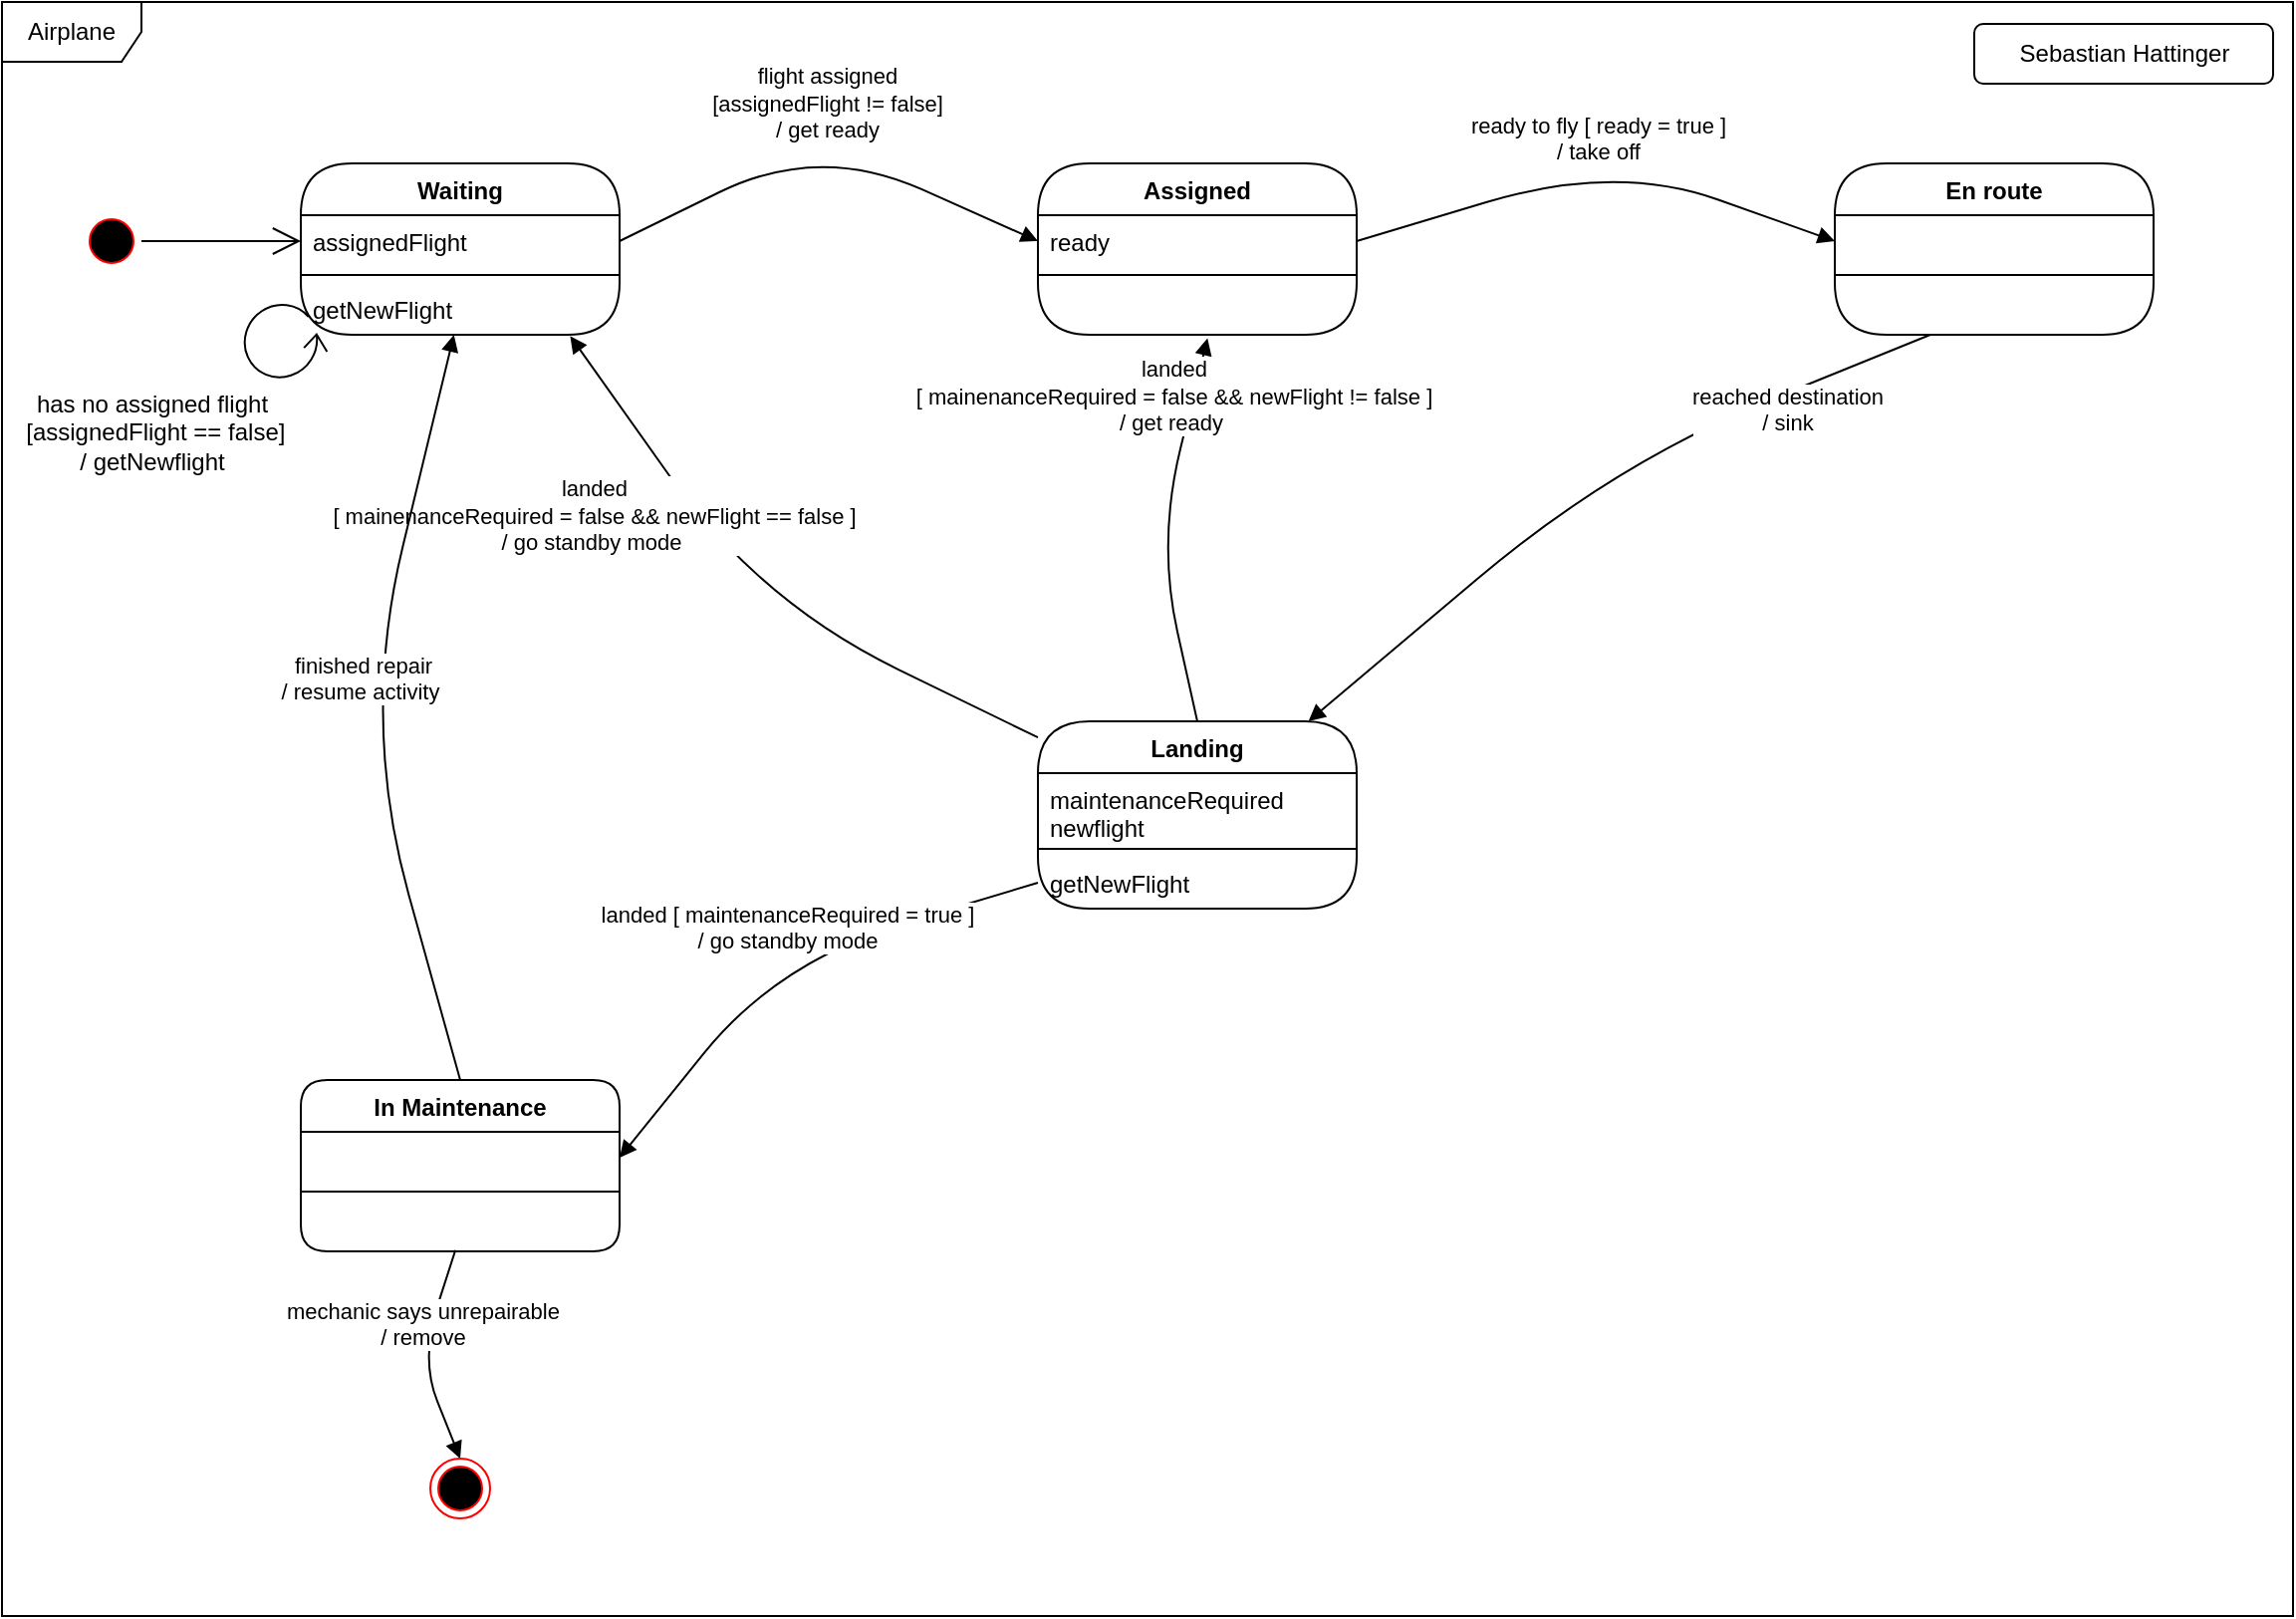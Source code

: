 <mxfile version="13.8.1" type="device"><diagram id="mzyhgtd-lL78q4Gbg0go" name="Page-1"><mxGraphModel dx="1586" dy="914" grid="1" gridSize="10" guides="1" tooltips="1" connect="1" arrows="1" fold="1" page="1" pageScale="1" pageWidth="1169" pageHeight="827" math="0" shadow="0"><root><mxCell id="0"/><mxCell id="1" parent="0"/><mxCell id="1CFvIgsE9VJlWkX8Ute_-18" value="Airplane" style="shape=umlFrame;whiteSpace=wrap;html=1;rounded=1;width=70;height=30;connectable=0;allowArrows=0;comic=0;" vertex="1" parent="1"><mxGeometry x="10" y="9" width="1150" height="810" as="geometry"/></mxCell><mxCell id="1CFvIgsE9VJlWkX8Ute_-1" value="" style="ellipse;html=1;shape=startState;fillColor=#000000;strokeColor=#ff0000;" vertex="1" parent="1"><mxGeometry x="50" y="114" width="30" height="30" as="geometry"/></mxCell><mxCell id="1CFvIgsE9VJlWkX8Ute_-5" value="Waiting" style="swimlane;fontStyle=1;align=center;verticalAlign=top;childLayout=stackLayout;horizontal=1;startSize=26;horizontalStack=0;resizeParent=1;resizeParentMax=0;resizeLast=0;collapsible=1;marginBottom=0;rounded=1;arcSize=37;" vertex="1" parent="1"><mxGeometry x="160" y="90" width="160" height="86" as="geometry"/></mxCell><mxCell id="1CFvIgsE9VJlWkX8Ute_-6" value="assignedFlight" style="text;strokeColor=none;fillColor=none;align=left;verticalAlign=top;spacingLeft=4;spacingRight=4;overflow=hidden;rotatable=0;points=[[0,0.5],[1,0.5]];portConstraint=eastwest;" vertex="1" parent="1CFvIgsE9VJlWkX8Ute_-5"><mxGeometry y="26" width="160" height="26" as="geometry"/></mxCell><mxCell id="1CFvIgsE9VJlWkX8Ute_-7" value="" style="line;strokeWidth=1;fillColor=none;align=left;verticalAlign=middle;spacingTop=-1;spacingLeft=3;spacingRight=3;rotatable=0;labelPosition=right;points=[];portConstraint=eastwest;" vertex="1" parent="1CFvIgsE9VJlWkX8Ute_-5"><mxGeometry y="52" width="160" height="8" as="geometry"/></mxCell><mxCell id="1CFvIgsE9VJlWkX8Ute_-8" value="getNewFlight" style="text;strokeColor=none;fillColor=none;align=left;verticalAlign=top;spacingLeft=4;spacingRight=4;overflow=hidden;rotatable=0;points=[[0,0.5],[1,0.5]];portConstraint=eastwest;" vertex="1" parent="1CFvIgsE9VJlWkX8Ute_-5"><mxGeometry y="60" width="160" height="26" as="geometry"/></mxCell><mxCell id="1CFvIgsE9VJlWkX8Ute_-19" value="" style="endArrow=open;endFill=1;endSize=12;html=1;exitX=1;exitY=0.5;exitDx=0;exitDy=0;entryX=0;entryY=0.5;entryDx=0;entryDy=0;" edge="1" parent="1" source="1CFvIgsE9VJlWkX8Ute_-1" target="1CFvIgsE9VJlWkX8Ute_-6"><mxGeometry width="160" relative="1" as="geometry"><mxPoint x="330" y="240" as="sourcePoint"/><mxPoint x="490" y="240" as="targetPoint"/></mxGeometry></mxCell><mxCell id="1CFvIgsE9VJlWkX8Ute_-21" value="flight assigned&lt;br&gt;[assignedFlight != false] &lt;br&gt;/ get ready" style="html=1;verticalAlign=bottom;endArrow=block;entryX=0;entryY=0.5;entryDx=0;entryDy=0;exitX=1;exitY=0.5;exitDx=0;exitDy=0;arcSize=180;" edge="1" parent="1" source="1CFvIgsE9VJlWkX8Ute_-6" target="1CFvIgsE9VJlWkX8Ute_-14"><mxGeometry width="80" relative="1" as="geometry"><mxPoint x="280" y="310" as="sourcePoint"/><mxPoint x="360" y="310" as="targetPoint"/><Array as="points"><mxPoint x="420" y="80"/></Array></mxGeometry></mxCell><mxCell id="1CFvIgsE9VJlWkX8Ute_-23" value="ready to fly [ ready = true ] &lt;br&gt;/ take off" style="html=1;verticalAlign=bottom;endArrow=block;exitX=1;exitY=0.5;exitDx=0;exitDy=0;arcSize=180;entryX=0;entryY=0.5;entryDx=0;entryDy=0;" edge="1" parent="1" source="1CFvIgsE9VJlWkX8Ute_-14" target="1CFvIgsE9VJlWkX8Ute_-25"><mxGeometry width="80" relative="1" as="geometry"><mxPoint x="330" y="139" as="sourcePoint"/><mxPoint x="680" y="170" as="targetPoint"/><Array as="points"><mxPoint x="820" y="90"/></Array></mxGeometry></mxCell><mxCell id="1CFvIgsE9VJlWkX8Ute_-44" value="reached destination &lt;br&gt;/ sink" style="html=1;verticalAlign=bottom;endArrow=block;arcSize=180;" edge="1" parent="1" source="1CFvIgsE9VJlWkX8Ute_-27" target="1CFvIgsE9VJlWkX8Ute_-36"><mxGeometry x="-0.533" y="22" width="80" relative="1" as="geometry"><mxPoint x="990" y="230" as="sourcePoint"/><mxPoint x="490" y="139" as="targetPoint"/><Array as="points"><mxPoint x="820" y="240"/></Array><mxPoint as="offset"/></mxGeometry></mxCell><mxCell id="1CFvIgsE9VJlWkX8Ute_-45" value="landed [ maintenanceRequired = true ] &lt;br&gt;/ go standby mode" style="html=1;verticalAlign=bottom;endArrow=block;entryX=1;entryY=0.5;entryDx=0;entryDy=0;exitX=0;exitY=0.5;exitDx=0;exitDy=0;arcSize=180;" edge="1" parent="1" source="1CFvIgsE9VJlWkX8Ute_-39" target="1CFvIgsE9VJlWkX8Ute_-33"><mxGeometry width="80" relative="1" as="geometry"><mxPoint x="910" y="186" as="sourcePoint"/><mxPoint x="910" y="290" as="targetPoint"/><Array as="points"><mxPoint x="400" y="490"/></Array></mxGeometry></mxCell><mxCell id="1CFvIgsE9VJlWkX8Ute_-46" value="mechanic says unrepairable &lt;br&gt;/ remove" style="html=1;verticalAlign=bottom;endArrow=block;exitX=0.485;exitY=0.977;exitDx=0;exitDy=0;exitPerimeter=0;entryX=0.5;entryY=0;entryDx=0;entryDy=0;arcSize=180;" edge="1" parent="1" source="1CFvIgsE9VJlWkX8Ute_-35" target="1CFvIgsE9VJlWkX8Ute_-54"><mxGeometry width="80" relative="1" as="geometry"><mxPoint x="550" y="590" as="sourcePoint"/><mxPoint x="238" y="710" as="targetPoint"/><Array as="points"><mxPoint x="220" y="690"/></Array></mxGeometry></mxCell><mxCell id="1CFvIgsE9VJlWkX8Ute_-47" value="landed &lt;br&gt;[ mainenanceRequired = false &amp;amp;&amp;amp; newFlight != false ] &lt;br&gt;/ get ready&amp;nbsp;" style="html=1;verticalAlign=bottom;endArrow=block;exitX=0.5;exitY=0;exitDx=0;exitDy=0;entryX=0.532;entryY=1.068;entryDx=0;entryDy=0;entryPerimeter=0;arcSize=180;" edge="1" parent="1" source="1CFvIgsE9VJlWkX8Ute_-36" target="1CFvIgsE9VJlWkX8Ute_-16"><mxGeometry x="0.456" y="4" width="80" relative="1" as="geometry"><mxPoint x="160" y="250" as="sourcePoint"/><mxPoint x="350" y="280" as="targetPoint"/><Array as="points"><mxPoint x="590" y="280"/></Array><mxPoint as="offset"/></mxGeometry></mxCell><mxCell id="1CFvIgsE9VJlWkX8Ute_-24" value="En route" style="swimlane;fontStyle=1;align=center;verticalAlign=top;childLayout=stackLayout;horizontal=1;startSize=26;horizontalStack=0;resizeParent=1;resizeParentMax=0;resizeLast=0;collapsible=1;marginBottom=0;rounded=1;arcSize=37;" vertex="1" parent="1"><mxGeometry x="930" y="90" width="160" height="86" as="geometry"/></mxCell><mxCell id="1CFvIgsE9VJlWkX8Ute_-25" value=" " style="text;strokeColor=none;fillColor=none;align=left;verticalAlign=top;spacingLeft=4;spacingRight=4;overflow=hidden;rotatable=0;points=[[0,0.5],[1,0.5]];portConstraint=eastwest;" vertex="1" parent="1CFvIgsE9VJlWkX8Ute_-24"><mxGeometry y="26" width="160" height="26" as="geometry"/></mxCell><mxCell id="1CFvIgsE9VJlWkX8Ute_-26" value="" style="line;strokeWidth=1;fillColor=none;align=left;verticalAlign=middle;spacingTop=-1;spacingLeft=3;spacingRight=3;rotatable=0;labelPosition=right;points=[];portConstraint=eastwest;" vertex="1" parent="1CFvIgsE9VJlWkX8Ute_-24"><mxGeometry y="52" width="160" height="8" as="geometry"/></mxCell><mxCell id="1CFvIgsE9VJlWkX8Ute_-27" value=" " style="text;strokeColor=none;fillColor=none;align=left;verticalAlign=top;spacingLeft=4;spacingRight=4;overflow=hidden;rotatable=0;points=[[0,0.5],[1,0.5]];portConstraint=eastwest;" vertex="1" parent="1CFvIgsE9VJlWkX8Ute_-24"><mxGeometry y="60" width="160" height="26" as="geometry"/></mxCell><mxCell id="1CFvIgsE9VJlWkX8Ute_-13" value="Assigned" style="swimlane;fontStyle=1;align=center;verticalAlign=top;childLayout=stackLayout;horizontal=1;startSize=26;horizontalStack=0;resizeParent=1;resizeParentMax=0;resizeLast=0;collapsible=1;marginBottom=0;rounded=1;arcSize=37;" vertex="1" parent="1"><mxGeometry x="530" y="90" width="160" height="86" as="geometry"/></mxCell><mxCell id="1CFvIgsE9VJlWkX8Ute_-14" value="ready" style="text;strokeColor=none;fillColor=none;align=left;verticalAlign=top;spacingLeft=4;spacingRight=4;overflow=hidden;rotatable=0;points=[[0,0.5],[1,0.5]];portConstraint=eastwest;" vertex="1" parent="1CFvIgsE9VJlWkX8Ute_-13"><mxGeometry y="26" width="160" height="26" as="geometry"/></mxCell><mxCell id="1CFvIgsE9VJlWkX8Ute_-15" value="" style="line;strokeWidth=1;fillColor=none;align=left;verticalAlign=middle;spacingTop=-1;spacingLeft=3;spacingRight=3;rotatable=0;labelPosition=right;points=[];portConstraint=eastwest;" vertex="1" parent="1CFvIgsE9VJlWkX8Ute_-13"><mxGeometry y="52" width="160" height="8" as="geometry"/></mxCell><mxCell id="1CFvIgsE9VJlWkX8Ute_-16" value=" " style="text;strokeColor=none;fillColor=none;align=left;verticalAlign=top;spacingLeft=4;spacingRight=4;overflow=hidden;rotatable=0;points=[[0,0.5],[1,0.5]];portConstraint=eastwest;" vertex="1" parent="1CFvIgsE9VJlWkX8Ute_-13"><mxGeometry y="60" width="160" height="26" as="geometry"/></mxCell><mxCell id="1CFvIgsE9VJlWkX8Ute_-52" value="landed &lt;br&gt;[ mainenanceRequired = false &amp;amp;&amp;amp; newFlight == false ] &lt;br&gt;/ go standby mode&amp;nbsp;" style="html=1;verticalAlign=bottom;endArrow=block;entryX=0.845;entryY=1.023;entryDx=0;entryDy=0;entryPerimeter=0;arcSize=180;" edge="1" parent="1" source="1CFvIgsE9VJlWkX8Ute_-36" target="1CFvIgsE9VJlWkX8Ute_-8"><mxGeometry x="0.383" y="55" width="80" relative="1" as="geometry"><mxPoint x="420" y="580" as="sourcePoint"/><mxPoint x="500" y="580" as="targetPoint"/><Array as="points"><mxPoint x="390" y="310"/></Array><mxPoint as="offset"/></mxGeometry></mxCell><mxCell id="1CFvIgsE9VJlWkX8Ute_-36" value="Landing" style="swimlane;fontStyle=1;align=center;verticalAlign=top;childLayout=stackLayout;horizontal=1;startSize=26;horizontalStack=0;resizeParent=1;resizeParentMax=0;resizeLast=0;collapsible=1;marginBottom=0;rounded=1;arcSize=37;" vertex="1" parent="1"><mxGeometry x="530" y="370" width="160" height="94" as="geometry"/></mxCell><mxCell id="1CFvIgsE9VJlWkX8Ute_-37" value="maintenanceRequired&#10;newflight" style="text;strokeColor=none;fillColor=none;align=left;verticalAlign=top;spacingLeft=4;spacingRight=4;overflow=hidden;rotatable=0;points=[[0,0.5],[1,0.5]];portConstraint=eastwest;" vertex="1" parent="1CFvIgsE9VJlWkX8Ute_-36"><mxGeometry y="26" width="160" height="34" as="geometry"/></mxCell><mxCell id="1CFvIgsE9VJlWkX8Ute_-38" value="" style="line;strokeWidth=1;fillColor=none;align=left;verticalAlign=middle;spacingTop=-1;spacingLeft=3;spacingRight=3;rotatable=0;labelPosition=right;points=[];portConstraint=eastwest;" vertex="1" parent="1CFvIgsE9VJlWkX8Ute_-36"><mxGeometry y="60" width="160" height="8" as="geometry"/></mxCell><mxCell id="1CFvIgsE9VJlWkX8Ute_-39" value="getNewFlight" style="text;strokeColor=none;fillColor=none;align=left;verticalAlign=top;spacingLeft=4;spacingRight=4;overflow=hidden;rotatable=0;points=[[0,0.5],[1,0.5]];portConstraint=eastwest;" vertex="1" parent="1CFvIgsE9VJlWkX8Ute_-36"><mxGeometry y="68" width="160" height="26" as="geometry"/></mxCell><mxCell id="1CFvIgsE9VJlWkX8Ute_-54" value="" style="ellipse;html=1;shape=endState;fillColor=#000000;strokeColor=#ff0000;rounded=1;comic=0;" vertex="1" parent="1"><mxGeometry x="225" y="740" width="30" height="30" as="geometry"/></mxCell><mxCell id="1CFvIgsE9VJlWkX8Ute_-55" value="finished repair &lt;br&gt;/ resume activity&amp;nbsp;" style="html=1;verticalAlign=bottom;endArrow=block;exitX=0.5;exitY=0;exitDx=0;exitDy=0;arcSize=180;" edge="1" parent="1" source="1CFvIgsE9VJlWkX8Ute_-32" target="1CFvIgsE9VJlWkX8Ute_-8"><mxGeometry width="80" relative="1" as="geometry"><mxPoint x="200" y="380" as="sourcePoint"/><mxPoint x="280" y="380" as="targetPoint"/><Array as="points"><mxPoint x="190" y="370"/></Array></mxGeometry></mxCell><mxCell id="1CFvIgsE9VJlWkX8Ute_-32" value="In Maintenance" style="swimlane;fontStyle=1;align=center;verticalAlign=top;childLayout=stackLayout;horizontal=1;startSize=26;horizontalStack=0;resizeParent=1;resizeParentMax=0;resizeLast=0;collapsible=1;marginBottom=0;rounded=1;arcSize=17;" vertex="1" parent="1"><mxGeometry x="160" y="550" width="160" height="86" as="geometry"/></mxCell><mxCell id="1CFvIgsE9VJlWkX8Ute_-33" value=" " style="text;strokeColor=none;fillColor=none;align=left;verticalAlign=top;spacingLeft=4;spacingRight=4;overflow=hidden;rotatable=0;points=[[0,0.5],[1,0.5]];portConstraint=eastwest;" vertex="1" parent="1CFvIgsE9VJlWkX8Ute_-32"><mxGeometry y="26" width="160" height="26" as="geometry"/></mxCell><mxCell id="1CFvIgsE9VJlWkX8Ute_-34" value="" style="line;strokeWidth=1;fillColor=none;align=left;verticalAlign=middle;spacingTop=-1;spacingLeft=3;spacingRight=3;rotatable=0;labelPosition=right;points=[];portConstraint=eastwest;" vertex="1" parent="1CFvIgsE9VJlWkX8Ute_-32"><mxGeometry y="52" width="160" height="8" as="geometry"/></mxCell><mxCell id="1CFvIgsE9VJlWkX8Ute_-35" value=" " style="text;strokeColor=none;fillColor=none;align=left;verticalAlign=top;spacingLeft=4;spacingRight=4;overflow=hidden;rotatable=0;points=[[0,0.5],[1,0.5]];portConstraint=eastwest;" vertex="1" parent="1CFvIgsE9VJlWkX8Ute_-32"><mxGeometry y="60" width="160" height="26" as="geometry"/></mxCell><mxCell id="1CFvIgsE9VJlWkX8Ute_-59" value="" style="shape=mxgraph.bpmn.loop;html=1;outlineConnect=0;rounded=1;comic=0;direction=west;rotation=43;" vertex="1" parent="1"><mxGeometry x="130" y="160" width="40" height="40" as="geometry"/></mxCell><mxCell id="1CFvIgsE9VJlWkX8Ute_-60" value="has no assigned flight&lt;br&gt;&amp;nbsp;[assignedFlight == false] &lt;br&gt;/ getNewflight" style="text;html=1;align=center;verticalAlign=middle;resizable=0;points=[];autosize=1;" vertex="1" parent="1"><mxGeometry x="10" y="200" width="150" height="50" as="geometry"/></mxCell><mxCell id="1CFvIgsE9VJlWkX8Ute_-61" value="Sebastian Hattinger" style="html=1;rounded=1;comic=0;" vertex="1" parent="1"><mxGeometry x="1000" y="20" width="150" height="30" as="geometry"/></mxCell></root></mxGraphModel></diagram></mxfile>